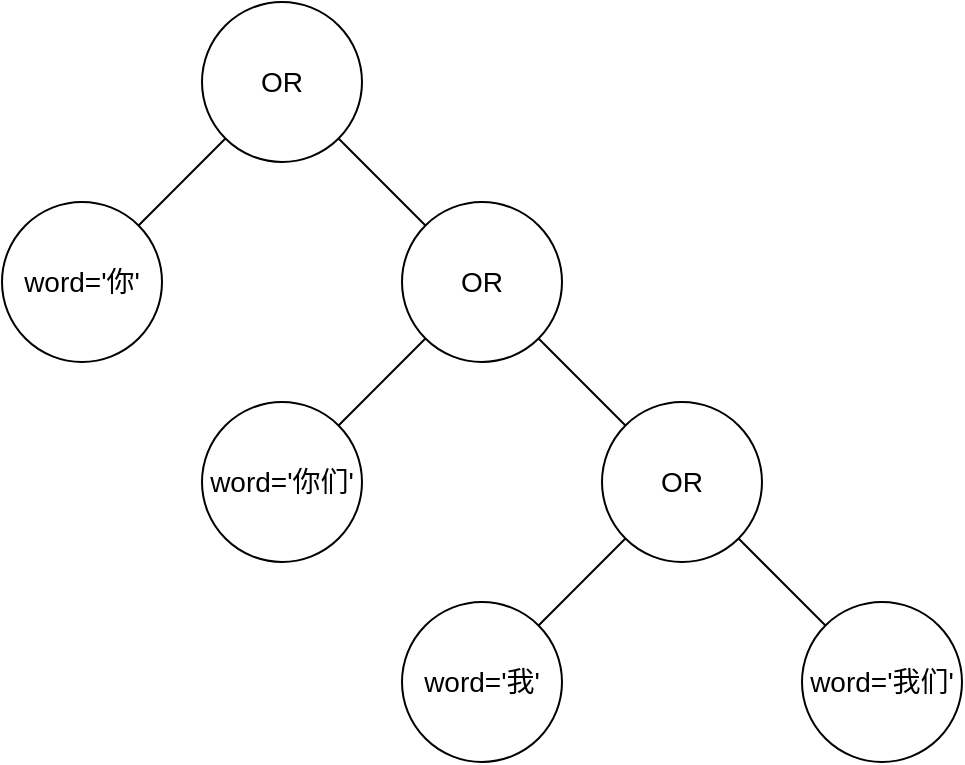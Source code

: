 <mxfile version="22.1.11" type="device">
  <diagram name="Page-1" id="10a91c8b-09ff-31b1-d368-03940ed4cc9e">
    <mxGraphModel dx="1573" dy="1177" grid="1" gridSize="10" guides="1" tooltips="1" connect="1" arrows="1" fold="1" page="1" pageScale="1" pageWidth="1100" pageHeight="850" background="none" math="0" shadow="0">
      <root>
        <mxCell id="0" />
        <mxCell id="1" parent="0" />
        <mxCell id="-J7-h678u2iASpLUjYB3-2" value="OR" style="ellipse;whiteSpace=wrap;html=1;aspect=fixed;fontSize=14;" vertex="1" parent="1">
          <mxGeometry x="310" y="140" width="80" height="80" as="geometry" />
        </mxCell>
        <mxCell id="-J7-h678u2iASpLUjYB3-4" value="OR" style="ellipse;whiteSpace=wrap;html=1;aspect=fixed;fontSize=14;" vertex="1" parent="1">
          <mxGeometry x="410" y="240" width="80" height="80" as="geometry" />
        </mxCell>
        <mxCell id="-J7-h678u2iASpLUjYB3-5" value="OR" style="ellipse;whiteSpace=wrap;html=1;aspect=fixed;fontSize=14;" vertex="1" parent="1">
          <mxGeometry x="510" y="340" width="80" height="80" as="geometry" />
        </mxCell>
        <mxCell id="-J7-h678u2iASpLUjYB3-6" value="word=&#39;你们&#39;" style="ellipse;whiteSpace=wrap;html=1;aspect=fixed;fontSize=14;" vertex="1" parent="1">
          <mxGeometry x="310" y="340" width="80" height="80" as="geometry" />
        </mxCell>
        <mxCell id="-J7-h678u2iASpLUjYB3-7" value="word=&#39;你&#39;" style="ellipse;whiteSpace=wrap;html=1;aspect=fixed;fontSize=14;" vertex="1" parent="1">
          <mxGeometry x="210" y="240" width="80" height="80" as="geometry" />
        </mxCell>
        <mxCell id="-J7-h678u2iASpLUjYB3-8" value="" style="endArrow=none;html=1;rounded=0;exitX=1;exitY=0;exitDx=0;exitDy=0;entryX=0;entryY=1;entryDx=0;entryDy=0;fontSize=14;" edge="1" parent="1" source="-J7-h678u2iASpLUjYB3-6" target="-J7-h678u2iASpLUjYB3-4">
          <mxGeometry width="50" height="50" relative="1" as="geometry">
            <mxPoint x="690" y="380" as="sourcePoint" />
            <mxPoint x="740" y="330" as="targetPoint" />
          </mxGeometry>
        </mxCell>
        <mxCell id="-J7-h678u2iASpLUjYB3-9" value="" style="endArrow=none;html=1;rounded=0;exitX=0;exitY=0;exitDx=0;exitDy=0;entryX=1;entryY=1;entryDx=0;entryDy=0;fontSize=14;" edge="1" parent="1" source="-J7-h678u2iASpLUjYB3-5" target="-J7-h678u2iASpLUjYB3-4">
          <mxGeometry width="50" height="50" relative="1" as="geometry">
            <mxPoint x="398" y="382" as="sourcePoint" />
            <mxPoint x="432" y="328" as="targetPoint" />
          </mxGeometry>
        </mxCell>
        <mxCell id="-J7-h678u2iASpLUjYB3-10" value="" style="endArrow=none;html=1;rounded=0;exitX=0;exitY=0;exitDx=0;exitDy=0;entryX=1;entryY=1;entryDx=0;entryDy=0;fontSize=14;" edge="1" parent="1" source="-J7-h678u2iASpLUjYB3-4" target="-J7-h678u2iASpLUjYB3-2">
          <mxGeometry width="50" height="50" relative="1" as="geometry">
            <mxPoint x="398" y="382" as="sourcePoint" />
            <mxPoint x="432" y="328" as="targetPoint" />
          </mxGeometry>
        </mxCell>
        <mxCell id="-J7-h678u2iASpLUjYB3-11" value="" style="endArrow=none;html=1;rounded=0;exitX=1;exitY=0;exitDx=0;exitDy=0;entryX=0;entryY=1;entryDx=0;entryDy=0;fontSize=14;" edge="1" parent="1" source="-J7-h678u2iASpLUjYB3-7" target="-J7-h678u2iASpLUjYB3-2">
          <mxGeometry width="50" height="50" relative="1" as="geometry">
            <mxPoint x="488" y="272" as="sourcePoint" />
            <mxPoint x="542" y="208" as="targetPoint" />
          </mxGeometry>
        </mxCell>
        <mxCell id="-J7-h678u2iASpLUjYB3-14" value="word=&#39;我&#39;" style="ellipse;whiteSpace=wrap;html=1;aspect=fixed;fontSize=14;" vertex="1" parent="1">
          <mxGeometry x="410" y="440" width="80" height="80" as="geometry" />
        </mxCell>
        <mxCell id="-J7-h678u2iASpLUjYB3-15" value="" style="endArrow=none;html=1;rounded=0;exitX=1;exitY=0;exitDx=0;exitDy=0;entryX=0;entryY=1;entryDx=0;entryDy=0;fontSize=14;" edge="1" parent="1" source="-J7-h678u2iASpLUjYB3-14" target="-J7-h678u2iASpLUjYB3-5">
          <mxGeometry width="50" height="50" relative="1" as="geometry">
            <mxPoint x="780" y="502" as="sourcePoint" />
            <mxPoint x="512" y="440" as="targetPoint" />
          </mxGeometry>
        </mxCell>
        <mxCell id="-J7-h678u2iASpLUjYB3-16" value="word=&#39;我们&#39;" style="ellipse;whiteSpace=wrap;html=1;aspect=fixed;fontSize=14;" vertex="1" parent="1">
          <mxGeometry x="610" y="440" width="80" height="80" as="geometry" />
        </mxCell>
        <mxCell id="-J7-h678u2iASpLUjYB3-17" value="" style="endArrow=none;html=1;rounded=0;exitX=0;exitY=0;exitDx=0;exitDy=0;entryX=1;entryY=1;entryDx=0;entryDy=0;fontSize=14;" edge="1" parent="1" source="-J7-h678u2iASpLUjYB3-16" target="-J7-h678u2iASpLUjYB3-5">
          <mxGeometry width="50" height="50" relative="1" as="geometry">
            <mxPoint x="970" y="512" as="sourcePoint" />
            <mxPoint x="702" y="450" as="targetPoint" />
          </mxGeometry>
        </mxCell>
      </root>
    </mxGraphModel>
  </diagram>
</mxfile>
